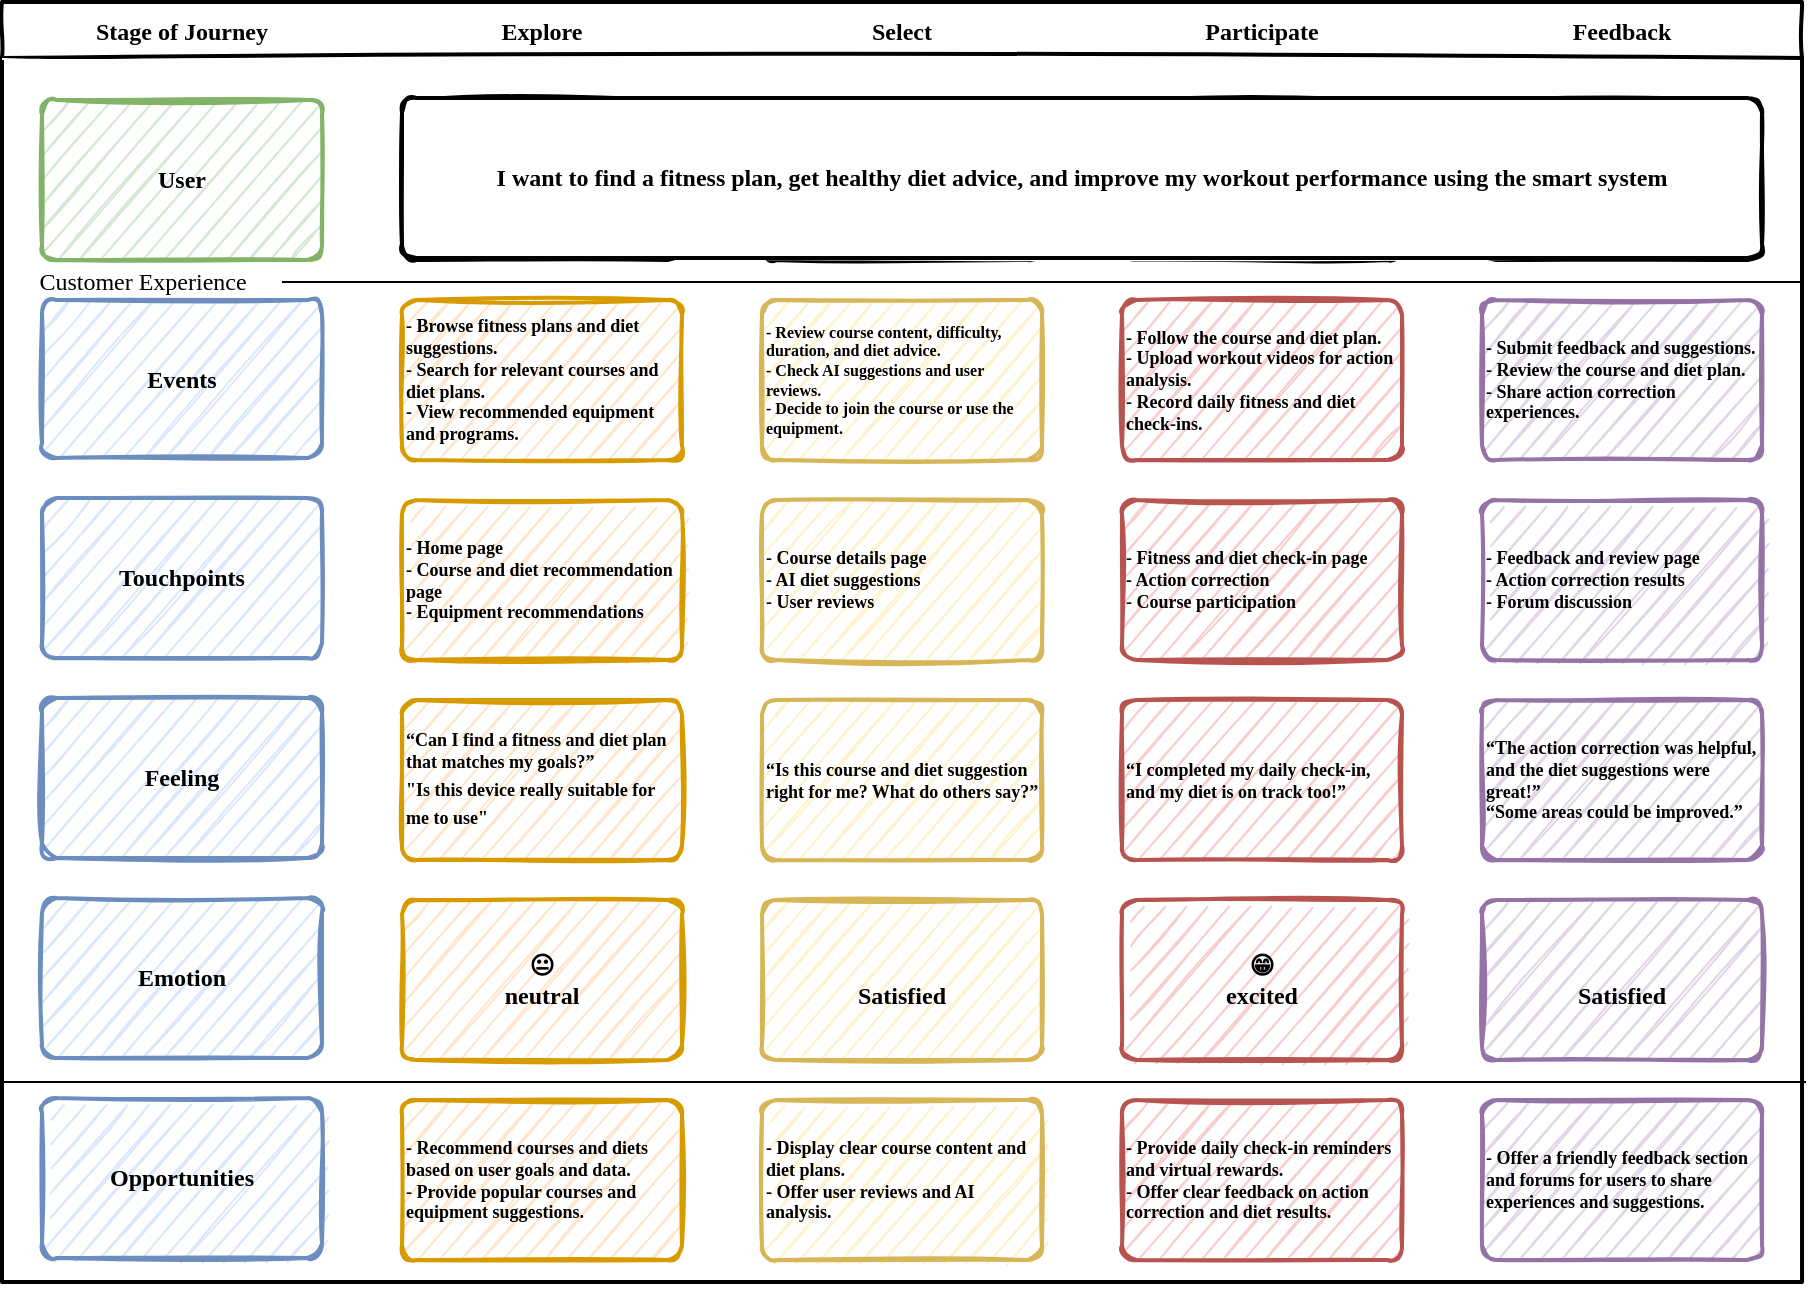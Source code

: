 <mxfile version="22.0.3" type="device">
  <diagram id="wFE0QG_FPsp0jaGvCLVb" name="Page-1">
    <mxGraphModel dx="1970" dy="644" grid="1" gridSize="10" guides="1" tooltips="1" connect="1" arrows="1" fold="1" page="1" pageScale="1" pageWidth="850" pageHeight="1100" math="0" shadow="0">
      <root>
        <mxCell id="0" />
        <mxCell id="1" parent="0" />
        <mxCell id="_5mSTuPxr-ZiKRkBDSY7-1" value="" style="swimlane;fontStyle=2;childLayout=stackLayout;horizontal=1;startSize=28;horizontalStack=1;resizeParent=1;resizeParentMax=0;resizeLast=0;collapsible=0;marginBottom=0;swimlaneFillColor=none;fontFamily=Comic Sans MS;fontSize=16;points=[];verticalAlign=top;stackBorder=0;resizable=1;strokeWidth=2;sketch=1;disableMultiStroke=1;" parent="1" vertex="1">
          <mxGeometry y="90" width="900" height="640" as="geometry" />
        </mxCell>
        <object label="Stage of Journey" status="New" id="_5mSTuPxr-ZiKRkBDSY7-2">
          <mxCell style="swimlane;strokeWidth=2;fontFamily=Comic Sans MS;html=0;startSize=1;verticalAlign=bottom;spacingBottom=5;points=[];childLayout=stackLayout;stackBorder=20;stackSpacing=20;resizeLast=0;resizeParent=1;horizontalStack=0;collapsible=0;sketch=1;strokeColor=none;fillStyle=solid;fillColor=default;swimlaneFillColor=none;" parent="_5mSTuPxr-ZiKRkBDSY7-1" vertex="1">
            <mxGeometry y="28" width="180" height="620" as="geometry" />
          </mxCell>
        </object>
        <object label="User" placeholders="1" id="_5mSTuPxr-ZiKRkBDSY7-3">
          <mxCell style="whiteSpace=wrap;html=1;strokeWidth=2;fillColor=#d5e8d4;fontStyle=1;spacingTop=0;rounded=1;arcSize=9;points=[];sketch=1;fontFamily=Comic Sans MS;hachureGap=8;fillWeight=1;strokeColor=#82b366;" parent="_5mSTuPxr-ZiKRkBDSY7-2" vertex="1">
            <mxGeometry x="20" y="21" width="140" height="80" as="geometry" />
          </mxCell>
        </object>
        <object label="Events" placeholders="1" id="_5mSTuPxr-ZiKRkBDSY7-4">
          <mxCell style="whiteSpace=wrap;html=1;strokeWidth=2;fillColor=#dae8fc;fontStyle=1;spacingTop=0;rounded=1;arcSize=9;points=[];sketch=1;fontFamily=Comic Sans MS;hachureGap=8;fillWeight=1;strokeColor=#6c8ebf;" parent="_5mSTuPxr-ZiKRkBDSY7-2" vertex="1">
            <mxGeometry x="20" y="121" width="140" height="79" as="geometry" />
          </mxCell>
        </object>
        <object label="Touchpoints" placeholders="1" id="7V4wO9x8OLWOLXkMa94R-16">
          <mxCell style="whiteSpace=wrap;html=1;strokeWidth=2;fillColor=#dae8fc;fontStyle=1;spacingTop=0;rounded=1;arcSize=9;points=[];sketch=1;fontFamily=Comic Sans MS;hachureGap=8;fillWeight=1;strokeColor=#6c8ebf;" vertex="1" parent="_5mSTuPxr-ZiKRkBDSY7-2">
            <mxGeometry x="20" y="220" width="140" height="80" as="geometry" />
          </mxCell>
        </object>
        <object label="Feeling" placeholders="1" id="7V4wO9x8OLWOLXkMa94R-17">
          <mxCell style="whiteSpace=wrap;html=1;strokeWidth=2;fillColor=#dae8fc;fontStyle=1;spacingTop=0;rounded=1;arcSize=9;points=[];sketch=1;fontFamily=Comic Sans MS;hachureGap=8;fillWeight=1;strokeColor=#6c8ebf;" vertex="1" parent="_5mSTuPxr-ZiKRkBDSY7-2">
            <mxGeometry x="20" y="320" width="140" height="80" as="geometry" />
          </mxCell>
        </object>
        <mxCell id="7V4wO9x8OLWOLXkMa94R-38" value="" style="endArrow=none;html=1;rounded=0;fontFamily=Comic Sans MS;" edge="1" parent="_5mSTuPxr-ZiKRkBDSY7-2">
          <mxGeometry width="50" height="50" relative="1" as="geometry">
            <mxPoint y="512" as="sourcePoint" />
            <mxPoint x="902" y="512" as="targetPoint" />
          </mxGeometry>
        </mxCell>
        <object label="Emotion" placeholders="1" id="7V4wO9x8OLWOLXkMa94R-18">
          <mxCell style="whiteSpace=wrap;html=1;strokeWidth=2;fillColor=#dae8fc;fontStyle=1;spacingTop=0;rounded=1;arcSize=9;points=[];sketch=1;fontFamily=Comic Sans MS;hachureGap=8;fillWeight=1;strokeColor=#6c8ebf;" vertex="1" parent="_5mSTuPxr-ZiKRkBDSY7-2">
            <mxGeometry x="20" y="420" width="140" height="80" as="geometry" />
          </mxCell>
        </object>
        <object label="Opportunities" placeholders="1" id="7V4wO9x8OLWOLXkMa94R-19">
          <mxCell style="whiteSpace=wrap;html=1;strokeWidth=2;fillColor=#dae8fc;fontStyle=1;spacingTop=0;rounded=1;arcSize=9;points=[];sketch=1;fontFamily=Comic Sans MS;hachureGap=8;fillWeight=1;strokeColor=#6c8ebf;" vertex="1" parent="_5mSTuPxr-ZiKRkBDSY7-2">
            <mxGeometry x="20" y="520" width="140" height="80" as="geometry" />
          </mxCell>
        </object>
        <object label="Explore" status="New" id="7V4wO9x8OLWOLXkMa94R-5">
          <mxCell style="swimlane;strokeWidth=2;fontFamily=Comic Sans MS;html=0;startSize=1;verticalAlign=bottom;spacingBottom=5;points=[];childLayout=stackLayout;stackBorder=20;stackSpacing=20;resizeLast=0;resizeParent=1;horizontalStack=0;collapsible=0;sketch=1;strokeColor=none;fillStyle=solid;fillColor=none;gradientColor=none;" vertex="1" parent="_5mSTuPxr-ZiKRkBDSY7-1">
            <mxGeometry x="180" y="28" width="180" height="612" as="geometry" />
          </mxCell>
        </object>
        <object label="Task 2&lt;br&gt;&lt;span style=&quot;font-weight: normal&quot;&gt;&lt;i&gt;&lt;font style=&quot;font-size: 10px&quot;&gt;%status%&lt;/font&gt;&lt;/i&gt;&lt;/span&gt;" placeholders="1" id="7V4wO9x8OLWOLXkMa94R-7">
          <mxCell style="whiteSpace=wrap;html=1;strokeWidth=2;fillColor=swimlane;fontStyle=1;spacingTop=0;rounded=1;arcSize=9;points=[];sketch=1;fontFamily=Comic Sans MS;hachureGap=8;fillWeight=1;" vertex="1" parent="7V4wO9x8OLWOLXkMa94R-5">
            <mxGeometry x="20" y="21" width="140" height="80" as="geometry" />
          </mxCell>
        </object>
        <object label="&lt;div style=&quot;font-size: 9px;&quot;&gt;&lt;div style=&quot;&quot;&gt;- Browse fitness plans and diet suggestions.&lt;br&gt; - Search for relevant courses and diet plans.&lt;br&gt; - View recommended equipment and programs.&lt;br&gt;&lt;/div&gt;&lt;/div&gt;" placeholders="1" id="7V4wO9x8OLWOLXkMa94R-14">
          <mxCell style="whiteSpace=wrap;html=1;strokeWidth=2;fillColor=#ffe6cc;fontStyle=1;spacingTop=0;rounded=1;arcSize=9;points=[];sketch=1;fontFamily=Comic Sans MS;hachureGap=8;fillWeight=1;align=left;strokeColor=#d79b00;" vertex="1" parent="7V4wO9x8OLWOLXkMa94R-5">
            <mxGeometry x="20" y="121" width="140" height="80" as="geometry" />
          </mxCell>
        </object>
        <object label="&lt;div style=&quot;font-size: 9px;&quot;&gt;- Home page&lt;br&gt; - Course and diet recommendation page&lt;br&gt; - Equipment recommendations&lt;br&gt;&lt;/div&gt;" placeholders="1" id="7V4wO9x8OLWOLXkMa94R-8">
          <mxCell style="whiteSpace=wrap;html=1;strokeWidth=2;fillColor=#ffe6cc;fontStyle=1;spacingTop=0;rounded=1;arcSize=9;points=[];sketch=1;fontFamily=Comic Sans MS;hachureGap=8;fillWeight=1;align=left;strokeColor=#d79b00;" vertex="1" parent="7V4wO9x8OLWOLXkMa94R-5">
            <mxGeometry x="20" y="221" width="140" height="80" as="geometry" />
          </mxCell>
        </object>
        <object label="&lt;div style=&quot;font-size: 9px;&quot;&gt;“Can I find a fitness and diet plan that matches my goals?”&lt;br&gt;&lt;/div&gt;&lt;div style=&quot;&quot;&gt;&lt;font style=&quot;font-size: 9px;&quot;&gt;&quot;Is this device really suitable for me to use&quot;&lt;/font&gt;&lt;br&gt;&lt;/div&gt;" placeholders="1" id="7V4wO9x8OLWOLXkMa94R-21">
          <mxCell style="whiteSpace=wrap;html=1;strokeWidth=2;fillColor=#ffe6cc;fontStyle=1;spacingTop=0;rounded=1;arcSize=9;points=[];sketch=1;fontFamily=Comic Sans MS;hachureGap=8;fillWeight=1;align=left;strokeColor=#d79b00;" vertex="1" parent="7V4wO9x8OLWOLXkMa94R-5">
            <mxGeometry x="20" y="321" width="140" height="80" as="geometry" />
          </mxCell>
        </object>
        <object label="&lt;div style=&quot;&quot;&gt;&lt;div style=&quot;&quot;&gt;&lt;font style=&quot;font-size: 12px;&quot;&gt;😐&lt;/font&gt;&lt;/div&gt;&lt;div style=&quot;&quot;&gt;&lt;font style=&quot;font-size: 12px;&quot;&gt;neutral&lt;/font&gt;&lt;/div&gt;&lt;/div&gt;" placeholders="1" id="7V4wO9x8OLWOLXkMa94R-25">
          <mxCell style="whiteSpace=wrap;html=1;strokeWidth=2;fillColor=#ffe6cc;fontStyle=1;spacingTop=0;rounded=1;arcSize=9;points=[];sketch=1;fontFamily=Comic Sans MS;hachureGap=8;fillWeight=1;align=center;strokeColor=#d79b00;" vertex="1" parent="7V4wO9x8OLWOLXkMa94R-5">
            <mxGeometry x="20" y="421" width="140" height="80" as="geometry" />
          </mxCell>
        </object>
        <object label="&lt;div style=&quot;font-size: 9px;&quot;&gt;- Recommend courses and diets based on user goals and data.&lt;br&gt; - Provide popular courses and equipment suggestions.&lt;br&gt;&lt;/div&gt;" placeholders="1" id="7V4wO9x8OLWOLXkMa94R-26">
          <mxCell style="whiteSpace=wrap;html=1;strokeWidth=2;fillColor=#ffe6cc;fontStyle=1;spacingTop=0;rounded=1;arcSize=9;points=[];sketch=1;fontFamily=Comic Sans MS;hachureGap=8;fillWeight=1;align=left;strokeColor=#d79b00;" vertex="1" parent="7V4wO9x8OLWOLXkMa94R-5">
            <mxGeometry x="20" y="521" width="140" height="80" as="geometry" />
          </mxCell>
        </object>
        <object label="Select" status="New" id="7V4wO9x8OLWOLXkMa94R-10">
          <mxCell style="swimlane;strokeWidth=2;fontFamily=Comic Sans MS;html=0;startSize=1;verticalAlign=bottom;spacingBottom=5;points=[];childLayout=stackLayout;stackBorder=20;stackSpacing=20;resizeLast=0;resizeParent=1;horizontalStack=0;collapsible=0;sketch=1;strokeColor=none;fillStyle=solid;fillColor=none;" vertex="1" parent="_5mSTuPxr-ZiKRkBDSY7-1">
            <mxGeometry x="360" y="28" width="180" height="612" as="geometry" />
          </mxCell>
        </object>
        <object label="Task 1&lt;br&gt;&lt;span style=&quot;font-weight: normal&quot;&gt;&lt;i&gt;&lt;font style=&quot;font-size: 10px&quot;&gt;%status%&lt;/font&gt;&lt;/i&gt;&lt;/span&gt;" placeholders="1" id="7V4wO9x8OLWOLXkMa94R-11">
          <mxCell style="whiteSpace=wrap;html=1;strokeWidth=2;fillColor=swimlane;fontStyle=1;spacingTop=0;rounded=1;arcSize=9;points=[];sketch=1;fontFamily=Comic Sans MS;hachureGap=8;fillWeight=1;" vertex="1" parent="7V4wO9x8OLWOLXkMa94R-10">
            <mxGeometry x="20" y="21" width="140" height="80" as="geometry" />
          </mxCell>
        </object>
        <object label="&lt;div style=&quot;font-size: 8px;&quot;&gt;- Review course content, difficulty, duration, and diet advice.&lt;br&gt; - Check AI suggestions and user reviews.&lt;br&gt; - Decide to join the course or use the equipment.&lt;br&gt;&lt;/div&gt;" placeholders="1" id="7V4wO9x8OLWOLXkMa94R-12">
          <mxCell style="whiteSpace=wrap;html=1;strokeWidth=2;fillColor=#fff2cc;fontStyle=1;spacingTop=0;rounded=1;arcSize=9;points=[];sketch=1;fontFamily=Comic Sans MS;hachureGap=8;fillWeight=1;align=left;strokeColor=#d6b656;" vertex="1" parent="7V4wO9x8OLWOLXkMa94R-10">
            <mxGeometry x="20" y="121" width="140" height="80" as="geometry" />
          </mxCell>
        </object>
        <object label="&lt;div style=&quot;font-size: 9px;&quot;&gt;- Course details page&lt;br&gt; - AI diet suggestions&lt;br&gt; - User reviews&lt;br&gt;&lt;/div&gt;" placeholders="1" id="7V4wO9x8OLWOLXkMa94R-13">
          <mxCell style="whiteSpace=wrap;html=1;strokeWidth=2;fillColor=#fff2cc;fontStyle=1;spacingTop=0;rounded=1;arcSize=9;points=[];sketch=1;fontFamily=Comic Sans MS;hachureGap=8;fillWeight=1;align=left;strokeColor=#d6b656;" vertex="1" parent="7V4wO9x8OLWOLXkMa94R-10">
            <mxGeometry x="20" y="221" width="140" height="80" as="geometry" />
          </mxCell>
        </object>
        <object label="&lt;div style=&quot;font-size: 9px;&quot;&gt;“Is this course and diet suggestion right for me? What do others say?”&lt;br&gt;&lt;/div&gt;" placeholders="1" id="7V4wO9x8OLWOLXkMa94R-22">
          <mxCell style="whiteSpace=wrap;html=1;strokeWidth=2;fillColor=#fff2cc;fontStyle=1;spacingTop=0;rounded=1;arcSize=9;points=[];sketch=1;fontFamily=Comic Sans MS;hachureGap=8;fillWeight=1;align=left;strokeColor=#d6b656;" vertex="1" parent="7V4wO9x8OLWOLXkMa94R-10">
            <mxGeometry x="20" y="321" width="140" height="80" as="geometry" />
          </mxCell>
        </object>
        <object label="&lt;div style=&quot;&quot;&gt;&lt;div style=&quot;&quot;&gt;🙂 &lt;br&gt; Satisfied&lt;br&gt;&lt;/div&gt;&lt;/div&gt;" placeholders="1" id="7V4wO9x8OLWOLXkMa94R-27">
          <mxCell style="whiteSpace=wrap;html=1;strokeWidth=2;fillColor=#fff2cc;fontStyle=1;spacingTop=0;rounded=1;arcSize=9;points=[];sketch=1;fontFamily=Comic Sans MS;hachureGap=8;fillWeight=1;align=center;strokeColor=#d6b656;" vertex="1" parent="7V4wO9x8OLWOLXkMa94R-10">
            <mxGeometry x="20" y="421" width="140" height="80" as="geometry" />
          </mxCell>
        </object>
        <object label="&lt;div style=&quot;font-size: 9px;&quot;&gt;- Display clear course content and diet plans.&lt;br&gt; - Offer user reviews and AI analysis.&lt;br&gt;&lt;/div&gt;" placeholders="1" id="7V4wO9x8OLWOLXkMa94R-28">
          <mxCell style="whiteSpace=wrap;html=1;strokeWidth=2;fillColor=#fff2cc;fontStyle=1;spacingTop=0;rounded=1;arcSize=9;points=[];sketch=1;fontFamily=Comic Sans MS;hachureGap=8;fillWeight=1;align=left;strokeColor=#d6b656;" vertex="1" parent="7V4wO9x8OLWOLXkMa94R-10">
            <mxGeometry x="20" y="521" width="140" height="80" as="geometry" />
          </mxCell>
        </object>
        <object label="Participate" status="New" id="7V4wO9x8OLWOLXkMa94R-1">
          <mxCell style="swimlane;strokeWidth=2;fontFamily=Comic Sans MS;html=0;startSize=1;verticalAlign=bottom;spacingBottom=5;points=[];childLayout=stackLayout;stackBorder=20;stackSpacing=20;resizeLast=0;resizeParent=1;horizontalStack=0;collapsible=0;sketch=1;strokeColor=none;fillStyle=solid;fillColor=none;" vertex="1" parent="_5mSTuPxr-ZiKRkBDSY7-1">
            <mxGeometry x="540" y="28" width="180" height="612" as="geometry" />
          </mxCell>
        </object>
        <object label="Task 1&lt;br&gt;&lt;span style=&quot;font-weight: normal&quot;&gt;&lt;i&gt;&lt;font style=&quot;font-size: 10px&quot;&gt;%status%&lt;/font&gt;&lt;/i&gt;&lt;/span&gt;" placeholders="1" id="7V4wO9x8OLWOLXkMa94R-2">
          <mxCell style="whiteSpace=wrap;html=1;strokeWidth=2;fillColor=swimlane;fontStyle=1;spacingTop=0;rounded=1;arcSize=9;points=[];sketch=1;fontFamily=Comic Sans MS;hachureGap=8;fillWeight=1;" vertex="1" parent="7V4wO9x8OLWOLXkMa94R-1">
            <mxGeometry x="20" y="21" width="140" height="80" as="geometry" />
          </mxCell>
        </object>
        <object label="&lt;div style=&quot;font-size: 9px;&quot;&gt;- Follow the course and diet plan.&lt;br&gt; - Upload workout videos for action analysis.&lt;br&gt; - Record daily fitness and diet check-ins.&lt;br&gt;&lt;/div&gt;" placeholders="1" id="7V4wO9x8OLWOLXkMa94R-3">
          <mxCell style="whiteSpace=wrap;html=1;strokeWidth=2;fillColor=#f8cecc;fontStyle=1;spacingTop=0;rounded=1;arcSize=9;points=[];sketch=1;fontFamily=Comic Sans MS;hachureGap=8;fillWeight=1;align=left;strokeColor=#b85450;" vertex="1" parent="7V4wO9x8OLWOLXkMa94R-1">
            <mxGeometry x="20" y="121" width="140" height="80" as="geometry" />
          </mxCell>
        </object>
        <object label="&lt;div style=&quot;font-size: 9px;&quot;&gt;- Fitness and diet check-in page&lt;br&gt; - Action correction&lt;br&gt; - Course participation&lt;br&gt;&lt;/div&gt;" placeholders="1" id="7V4wO9x8OLWOLXkMa94R-4">
          <mxCell style="whiteSpace=wrap;html=1;strokeWidth=2;fillColor=#f8cecc;fontStyle=1;spacingTop=0;rounded=1;arcSize=9;points=[];sketch=1;fontFamily=Comic Sans MS;hachureGap=8;fillWeight=1;align=left;strokeColor=#b85450;" vertex="1" parent="7V4wO9x8OLWOLXkMa94R-1">
            <mxGeometry x="20" y="221" width="140" height="80" as="geometry" />
          </mxCell>
        </object>
        <object label="&lt;div style=&quot;font-size: 9px;&quot;&gt;“I completed my daily check-in, and my diet is on track too!”&lt;br&gt;&lt;/div&gt;" placeholders="1" id="7V4wO9x8OLWOLXkMa94R-23">
          <mxCell style="whiteSpace=wrap;html=1;strokeWidth=2;fillColor=#f8cecc;fontStyle=1;spacingTop=0;rounded=1;arcSize=9;points=[];sketch=1;fontFamily=Comic Sans MS;hachureGap=8;fillWeight=1;align=left;strokeColor=#b85450;" vertex="1" parent="7V4wO9x8OLWOLXkMa94R-1">
            <mxGeometry x="20" y="321" width="140" height="80" as="geometry" />
          </mxCell>
        </object>
        <object label="&lt;div style=&quot;&quot;&gt;&lt;div style=&quot;&quot;&gt;&lt;font style=&quot;font-size: 12px;&quot;&gt;😁&lt;/font&gt;&lt;/div&gt;&lt;div style=&quot;&quot;&gt;&lt;font style=&quot;font-size: 12px;&quot;&gt;excited&lt;/font&gt;&lt;/div&gt;&lt;/div&gt;" placeholders="1" id="7V4wO9x8OLWOLXkMa94R-29">
          <mxCell style="whiteSpace=wrap;html=1;strokeWidth=2;fillColor=#f8cecc;fontStyle=1;spacingTop=0;rounded=1;arcSize=9;points=[];sketch=1;fontFamily=Comic Sans MS;hachureGap=8;fillWeight=1;align=center;strokeColor=#b85450;" vertex="1" parent="7V4wO9x8OLWOLXkMa94R-1">
            <mxGeometry x="20" y="421" width="140" height="80" as="geometry" />
          </mxCell>
        </object>
        <object label="&lt;div style=&quot;font-size: 9px;&quot;&gt;- Provide daily check-in reminders and virtual rewards.&lt;br&gt; - Offer clear feedback on action correction and diet results.&lt;br&gt;&lt;/div&gt;" placeholders="1" id="7V4wO9x8OLWOLXkMa94R-30">
          <mxCell style="whiteSpace=wrap;html=1;strokeWidth=2;fillColor=#f8cecc;fontStyle=1;spacingTop=0;rounded=1;arcSize=9;points=[];sketch=1;fontFamily=Comic Sans MS;hachureGap=8;fillWeight=1;align=left;strokeColor=#b85450;" vertex="1" parent="7V4wO9x8OLWOLXkMa94R-1">
            <mxGeometry x="20" y="521" width="140" height="80" as="geometry" />
          </mxCell>
        </object>
        <object label="Feedback" status="In progress" id="_5mSTuPxr-ZiKRkBDSY7-6">
          <mxCell style="swimlane;strokeWidth=2;fontFamily=Comic Sans MS;html=0;startSize=1;verticalAlign=bottom;spacingBottom=5;points=[];childLayout=stackLayout;stackBorder=20;stackSpacing=20;resizeLast=0;resizeParent=1;horizontalStack=0;collapsible=0;sketch=1;strokeColor=none;fillStyle=solid;fillColor=none;" parent="_5mSTuPxr-ZiKRkBDSY7-1" vertex="1">
            <mxGeometry x="720" y="28" width="180" height="612" as="geometry" />
          </mxCell>
        </object>
        <object label="Task 4&lt;br&gt;&lt;span style=&quot;font-weight: normal&quot;&gt;&lt;i&gt;&lt;font style=&quot;font-size: 10px&quot;&gt;%status%&lt;/font&gt;&lt;/i&gt;&lt;/span&gt;" placeholders="1" id="_5mSTuPxr-ZiKRkBDSY7-7">
          <mxCell style="whiteSpace=wrap;html=1;strokeWidth=2;fillColor=swimlane;fontStyle=1;spacingTop=0;rounded=1;arcSize=9;points=[];sketch=1;fontFamily=Comic Sans MS;hachureGap=8;fillWeight=1;" parent="_5mSTuPxr-ZiKRkBDSY7-6" vertex="1">
            <mxGeometry x="20" y="21" width="140" height="80" as="geometry" />
          </mxCell>
        </object>
        <object label="&lt;div style=&quot;font-size: 9px;&quot;&gt;- Submit feedback and suggestions.&lt;br&gt; - Review the course and diet plan.&lt;br&gt; - Share action correction experiences.&lt;br&gt;&lt;/div&gt;" placeholders="1" id="_5mSTuPxr-ZiKRkBDSY7-8">
          <mxCell style="whiteSpace=wrap;html=1;strokeWidth=2;fillColor=#e1d5e7;fontStyle=1;spacingTop=0;rounded=1;arcSize=9;points=[];sketch=1;fontFamily=Comic Sans MS;hachureGap=8;fillWeight=1;align=left;strokeColor=#9673a6;" parent="_5mSTuPxr-ZiKRkBDSY7-6" vertex="1">
            <mxGeometry x="20" y="121" width="140" height="80" as="geometry" />
          </mxCell>
        </object>
        <object label="&lt;div style=&quot;font-size: 9px;&quot;&gt;- Feedback and review page&lt;br&gt; - Action correction results&lt;br&gt; - Forum discussion&lt;br&gt;&lt;/div&gt;" placeholders="1" id="7V4wO9x8OLWOLXkMa94R-20">
          <mxCell style="whiteSpace=wrap;html=1;strokeWidth=2;fillColor=#e1d5e7;fontStyle=1;spacingTop=0;rounded=1;arcSize=9;points=[];sketch=1;fontFamily=Comic Sans MS;hachureGap=8;fillWeight=1;align=left;strokeColor=#9673a6;" vertex="1" parent="_5mSTuPxr-ZiKRkBDSY7-6">
            <mxGeometry x="20" y="221" width="140" height="80" as="geometry" />
          </mxCell>
        </object>
        <object label="&lt;div style=&quot;font-size: 9px;&quot;&gt;“The action correction was helpful, and the diet suggestions were great!”&lt;br&gt;“Some areas could be improved.”&lt;br&gt;&lt;/div&gt;" placeholders="1" id="7V4wO9x8OLWOLXkMa94R-24">
          <mxCell style="whiteSpace=wrap;html=1;strokeWidth=2;fillColor=#e1d5e7;fontStyle=1;spacingTop=0;rounded=1;arcSize=9;points=[];sketch=1;fontFamily=Comic Sans MS;hachureGap=8;fillWeight=1;align=left;strokeColor=#9673a6;" vertex="1" parent="_5mSTuPxr-ZiKRkBDSY7-6">
            <mxGeometry x="20" y="321" width="140" height="80" as="geometry" />
          </mxCell>
        </object>
        <object label="&lt;div style=&quot;font-size: 9px;&quot;&gt;&lt;div style=&quot;border-color: var(--border-color); font-size: 12px;&quot;&gt;🙂 &lt;br&gt; Satisfied&lt;br&gt;&lt;/div&gt;&lt;/div&gt;" placeholders="1" id="7V4wO9x8OLWOLXkMa94R-31">
          <mxCell style="whiteSpace=wrap;html=1;strokeWidth=2;fillColor=#e1d5e7;fontStyle=1;spacingTop=0;rounded=1;arcSize=9;points=[];sketch=1;fontFamily=Comic Sans MS;hachureGap=8;fillWeight=1;align=center;strokeColor=#9673a6;" vertex="1" parent="_5mSTuPxr-ZiKRkBDSY7-6">
            <mxGeometry x="20" y="421" width="140" height="80" as="geometry" />
          </mxCell>
        </object>
        <object label="&lt;div style=&quot;font-size: 9px;&quot;&gt;- Offer a friendly feedback section and forums for users to share experiences and suggestions.&lt;br&gt;&lt;/div&gt;" placeholders="1" id="7V4wO9x8OLWOLXkMa94R-32">
          <mxCell style="whiteSpace=wrap;html=1;strokeWidth=2;fillColor=#e1d5e7;fontStyle=1;spacingTop=0;rounded=1;arcSize=9;points=[];sketch=1;fontFamily=Comic Sans MS;hachureGap=8;fillWeight=1;align=left;strokeColor=#9673a6;" vertex="1" parent="_5mSTuPxr-ZiKRkBDSY7-6">
            <mxGeometry x="20" y="521" width="140" height="80" as="geometry" />
          </mxCell>
        </object>
        <object label="I want to find a fitness plan, get healthy diet advice, and improve my workout performance using the smart system" placeholders="1" id="_5mSTuPxr-ZiKRkBDSY7-5">
          <mxCell style="whiteSpace=wrap;html=1;strokeWidth=2;fillColor=swimlane;fontStyle=1;spacingTop=0;rounded=1;arcSize=9;points=[];sketch=1;fontFamily=Comic Sans MS;hachureGap=8;fillWeight=1;" parent="1" vertex="1">
            <mxGeometry x="200" y="138" width="680" height="80" as="geometry" />
          </mxCell>
        </object>
        <mxCell id="7V4wO9x8OLWOLXkMa94R-15" value="" style="endArrow=none;html=1;rounded=0;fontFamily=Comic Sans MS;" edge="1" parent="1" source="7V4wO9x8OLWOLXkMa94R-34">
          <mxGeometry width="50" height="50" relative="1" as="geometry">
            <mxPoint y="230" as="sourcePoint" />
            <mxPoint x="900" y="230" as="targetPoint" />
          </mxGeometry>
        </mxCell>
        <mxCell id="7V4wO9x8OLWOLXkMa94R-36" value="" style="endArrow=none;html=1;rounded=0;fontFamily=Comic Sans MS;" edge="1" parent="1" target="7V4wO9x8OLWOLXkMa94R-34">
          <mxGeometry width="50" height="50" relative="1" as="geometry">
            <mxPoint y="230" as="sourcePoint" />
            <mxPoint x="870" y="230" as="targetPoint" />
          </mxGeometry>
        </mxCell>
        <mxCell id="7V4wO9x8OLWOLXkMa94R-34" value="&lt;font face=&quot;Comic Sans MS&quot;&gt;Customer Experience&lt;/font&gt;" style="text;html=1;align=center;verticalAlign=middle;resizable=0;points=[];autosize=1;strokeColor=none;fillColor=none;" vertex="1" parent="1">
          <mxGeometry y="215" width="140" height="30" as="geometry" />
        </mxCell>
      </root>
    </mxGraphModel>
  </diagram>
</mxfile>
